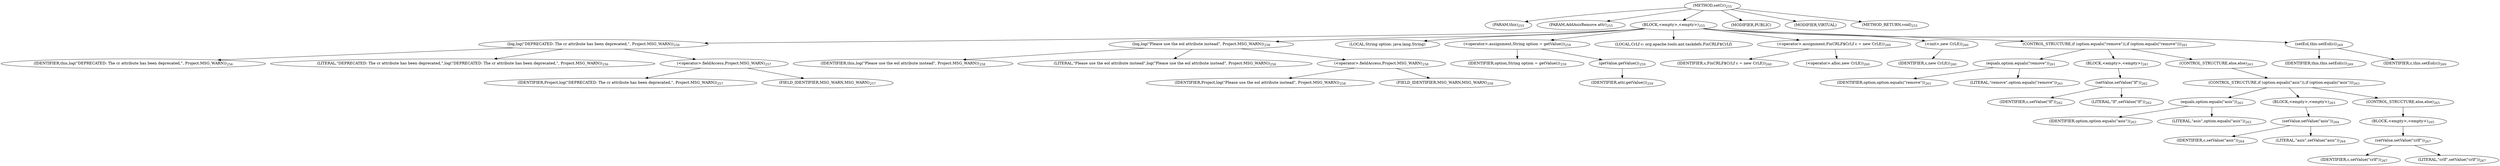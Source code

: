 digraph "setCr" {  
"459" [label = <(METHOD,setCr)<SUB>255</SUB>> ]
"10" [label = <(PARAM,this)<SUB>255</SUB>> ]
"460" [label = <(PARAM,AddAsisRemove attr)<SUB>255</SUB>> ]
"461" [label = <(BLOCK,&lt;empty&gt;,&lt;empty&gt;)<SUB>255</SUB>> ]
"462" [label = <(log,log(&quot;DEPRECATED: The cr attribute has been deprecated,&quot;, Project.MSG_WARN))<SUB>256</SUB>> ]
"9" [label = <(IDENTIFIER,this,log(&quot;DEPRECATED: The cr attribute has been deprecated,&quot;, Project.MSG_WARN))<SUB>256</SUB>> ]
"463" [label = <(LITERAL,&quot;DEPRECATED: The cr attribute has been deprecated,&quot;,log(&quot;DEPRECATED: The cr attribute has been deprecated,&quot;, Project.MSG_WARN))<SUB>256</SUB>> ]
"464" [label = <(&lt;operator&gt;.fieldAccess,Project.MSG_WARN)<SUB>257</SUB>> ]
"465" [label = <(IDENTIFIER,Project,log(&quot;DEPRECATED: The cr attribute has been deprecated,&quot;, Project.MSG_WARN))<SUB>257</SUB>> ]
"466" [label = <(FIELD_IDENTIFIER,MSG_WARN,MSG_WARN)<SUB>257</SUB>> ]
"467" [label = <(log,log(&quot;Please use the eol attribute instead&quot;, Project.MSG_WARN))<SUB>258</SUB>> ]
"11" [label = <(IDENTIFIER,this,log(&quot;Please use the eol attribute instead&quot;, Project.MSG_WARN))<SUB>258</SUB>> ]
"468" [label = <(LITERAL,&quot;Please use the eol attribute instead&quot;,log(&quot;Please use the eol attribute instead&quot;, Project.MSG_WARN))<SUB>258</SUB>> ]
"469" [label = <(&lt;operator&gt;.fieldAccess,Project.MSG_WARN)<SUB>258</SUB>> ]
"470" [label = <(IDENTIFIER,Project,log(&quot;Please use the eol attribute instead&quot;, Project.MSG_WARN))<SUB>258</SUB>> ]
"471" [label = <(FIELD_IDENTIFIER,MSG_WARN,MSG_WARN)<SUB>258</SUB>> ]
"472" [label = <(LOCAL,String option: java.lang.String)> ]
"473" [label = <(&lt;operator&gt;.assignment,String option = getValue())<SUB>259</SUB>> ]
"474" [label = <(IDENTIFIER,option,String option = getValue())<SUB>259</SUB>> ]
"475" [label = <(getValue,getValue())<SUB>259</SUB>> ]
"476" [label = <(IDENTIFIER,attr,getValue())<SUB>259</SUB>> ]
"13" [label = <(LOCAL,CrLf c: org.apache.tools.ant.taskdefs.FixCRLF$CrLf)> ]
"477" [label = <(&lt;operator&gt;.assignment,FixCRLF$CrLf c = new CrLf())<SUB>260</SUB>> ]
"478" [label = <(IDENTIFIER,c,FixCRLF$CrLf c = new CrLf())<SUB>260</SUB>> ]
"479" [label = <(&lt;operator&gt;.alloc,new CrLf())<SUB>260</SUB>> ]
"480" [label = <(&lt;init&gt;,new CrLf())<SUB>260</SUB>> ]
"12" [label = <(IDENTIFIER,c,new CrLf())<SUB>260</SUB>> ]
"481" [label = <(CONTROL_STRUCTURE,if (option.equals(&quot;remove&quot;)),if (option.equals(&quot;remove&quot;)))<SUB>261</SUB>> ]
"482" [label = <(equals,option.equals(&quot;remove&quot;))<SUB>261</SUB>> ]
"483" [label = <(IDENTIFIER,option,option.equals(&quot;remove&quot;))<SUB>261</SUB>> ]
"484" [label = <(LITERAL,&quot;remove&quot;,option.equals(&quot;remove&quot;))<SUB>261</SUB>> ]
"485" [label = <(BLOCK,&lt;empty&gt;,&lt;empty&gt;)<SUB>261</SUB>> ]
"486" [label = <(setValue,setValue(&quot;lf&quot;))<SUB>262</SUB>> ]
"487" [label = <(IDENTIFIER,c,setValue(&quot;lf&quot;))<SUB>262</SUB>> ]
"488" [label = <(LITERAL,&quot;lf&quot;,setValue(&quot;lf&quot;))<SUB>262</SUB>> ]
"489" [label = <(CONTROL_STRUCTURE,else,else)<SUB>263</SUB>> ]
"490" [label = <(CONTROL_STRUCTURE,if (option.equals(&quot;asis&quot;)),if (option.equals(&quot;asis&quot;)))<SUB>263</SUB>> ]
"491" [label = <(equals,option.equals(&quot;asis&quot;))<SUB>263</SUB>> ]
"492" [label = <(IDENTIFIER,option,option.equals(&quot;asis&quot;))<SUB>263</SUB>> ]
"493" [label = <(LITERAL,&quot;asis&quot;,option.equals(&quot;asis&quot;))<SUB>263</SUB>> ]
"494" [label = <(BLOCK,&lt;empty&gt;,&lt;empty&gt;)<SUB>263</SUB>> ]
"495" [label = <(setValue,setValue(&quot;asis&quot;))<SUB>264</SUB>> ]
"496" [label = <(IDENTIFIER,c,setValue(&quot;asis&quot;))<SUB>264</SUB>> ]
"497" [label = <(LITERAL,&quot;asis&quot;,setValue(&quot;asis&quot;))<SUB>264</SUB>> ]
"498" [label = <(CONTROL_STRUCTURE,else,else)<SUB>265</SUB>> ]
"499" [label = <(BLOCK,&lt;empty&gt;,&lt;empty&gt;)<SUB>265</SUB>> ]
"500" [label = <(setValue,setValue(&quot;crlf&quot;))<SUB>267</SUB>> ]
"501" [label = <(IDENTIFIER,c,setValue(&quot;crlf&quot;))<SUB>267</SUB>> ]
"502" [label = <(LITERAL,&quot;crlf&quot;,setValue(&quot;crlf&quot;))<SUB>267</SUB>> ]
"503" [label = <(setEol,this.setEol(c))<SUB>269</SUB>> ]
"14" [label = <(IDENTIFIER,this,this.setEol(c))<SUB>269</SUB>> ]
"504" [label = <(IDENTIFIER,c,this.setEol(c))<SUB>269</SUB>> ]
"505" [label = <(MODIFIER,PUBLIC)> ]
"506" [label = <(MODIFIER,VIRTUAL)> ]
"507" [label = <(METHOD_RETURN,void)<SUB>255</SUB>> ]
  "459" -> "10" 
  "459" -> "460" 
  "459" -> "461" 
  "459" -> "505" 
  "459" -> "506" 
  "459" -> "507" 
  "461" -> "462" 
  "461" -> "467" 
  "461" -> "472" 
  "461" -> "473" 
  "461" -> "13" 
  "461" -> "477" 
  "461" -> "480" 
  "461" -> "481" 
  "461" -> "503" 
  "462" -> "9" 
  "462" -> "463" 
  "462" -> "464" 
  "464" -> "465" 
  "464" -> "466" 
  "467" -> "11" 
  "467" -> "468" 
  "467" -> "469" 
  "469" -> "470" 
  "469" -> "471" 
  "473" -> "474" 
  "473" -> "475" 
  "475" -> "476" 
  "477" -> "478" 
  "477" -> "479" 
  "480" -> "12" 
  "481" -> "482" 
  "481" -> "485" 
  "481" -> "489" 
  "482" -> "483" 
  "482" -> "484" 
  "485" -> "486" 
  "486" -> "487" 
  "486" -> "488" 
  "489" -> "490" 
  "490" -> "491" 
  "490" -> "494" 
  "490" -> "498" 
  "491" -> "492" 
  "491" -> "493" 
  "494" -> "495" 
  "495" -> "496" 
  "495" -> "497" 
  "498" -> "499" 
  "499" -> "500" 
  "500" -> "501" 
  "500" -> "502" 
  "503" -> "14" 
  "503" -> "504" 
}
